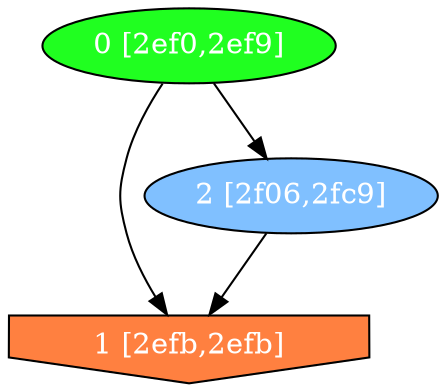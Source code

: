 diGraph libnss3{
	libnss3_0  [style=filled fillcolor="#20FF20" fontcolor="#ffffff" shape=oval label="0 [2ef0,2ef9]"]
	libnss3_1  [style=filled fillcolor="#FF8040" fontcolor="#ffffff" shape=invhouse label="1 [2efb,2efb]"]
	libnss3_2  [style=filled fillcolor="#80C0FF" fontcolor="#ffffff" shape=oval label="2 [2f06,2fc9]"]

	libnss3_0 -> libnss3_1
	libnss3_0 -> libnss3_2
	libnss3_2 -> libnss3_1
}